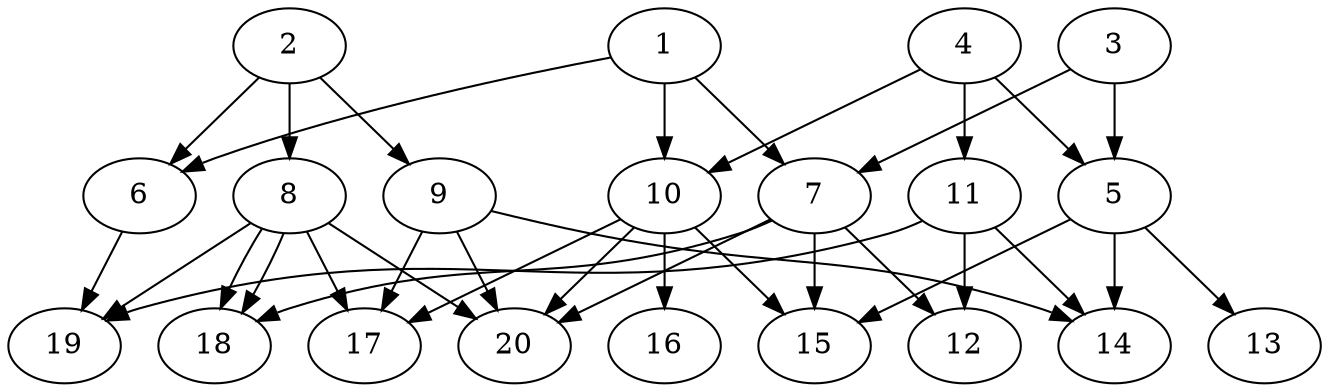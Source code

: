 // DAG automatically generated by daggen at Wed Jul 24 21:27:05 2019
// ./daggen --dot -n 20 --ccr 0.5 --fat 0.7 --regular 0.5 --density 0.5 --mindata 5242880 --maxdata 52428800 
digraph G {
  1 [size="50184192", alpha="0.13", expect_size="25092096"] 
  1 -> 6 [size ="25092096"]
  1 -> 7 [size ="25092096"]
  1 -> 10 [size ="25092096"]
  2 [size="69638144", alpha="0.10", expect_size="34819072"] 
  2 -> 6 [size ="34819072"]
  2 -> 8 [size ="34819072"]
  2 -> 9 [size ="34819072"]
  3 [size="83023872", alpha="0.03", expect_size="41511936"] 
  3 -> 5 [size ="41511936"]
  3 -> 7 [size ="41511936"]
  4 [size="28979200", alpha="0.05", expect_size="14489600"] 
  4 -> 5 [size ="14489600"]
  4 -> 10 [size ="14489600"]
  4 -> 11 [size ="14489600"]
  5 [size="26585088", alpha="0.08", expect_size="13292544"] 
  5 -> 13 [size ="13292544"]
  5 -> 14 [size ="13292544"]
  5 -> 15 [size ="13292544"]
  6 [size="64829440", alpha="0.13", expect_size="32414720"] 
  6 -> 19 [size ="32414720"]
  7 [size="81410048", alpha="0.12", expect_size="40705024"] 
  7 -> 12 [size ="40705024"]
  7 -> 15 [size ="40705024"]
  7 -> 18 [size ="40705024"]
  7 -> 20 [size ="40705024"]
  8 [size="95289344", alpha="0.09", expect_size="47644672"] 
  8 -> 17 [size ="47644672"]
  8 -> 18 [size ="47644672"]
  8 -> 18 [size ="47644672"]
  8 -> 19 [size ="47644672"]
  8 -> 20 [size ="47644672"]
  9 [size="96264192", alpha="0.03", expect_size="48132096"] 
  9 -> 14 [size ="48132096"]
  9 -> 17 [size ="48132096"]
  9 -> 20 [size ="48132096"]
  10 [size="39864320", alpha="0.11", expect_size="19932160"] 
  10 -> 15 [size ="19932160"]
  10 -> 16 [size ="19932160"]
  10 -> 17 [size ="19932160"]
  10 -> 20 [size ="19932160"]
  11 [size="19179520", alpha="0.11", expect_size="9589760"] 
  11 -> 12 [size ="9589760"]
  11 -> 14 [size ="9589760"]
  11 -> 19 [size ="9589760"]
  12 [size="81920000", alpha="0.13", expect_size="40960000"] 
  13 [size="33675264", alpha="0.09", expect_size="16837632"] 
  14 [size="46059520", alpha="0.14", expect_size="23029760"] 
  15 [size="70662144", alpha="0.08", expect_size="35331072"] 
  16 [size="15118336", alpha="0.07", expect_size="7559168"] 
  17 [size="78348288", alpha="0.19", expect_size="39174144"] 
  18 [size="40048640", alpha="0.16", expect_size="20024320"] 
  19 [size="81428480", alpha="0.12", expect_size="40714240"] 
  20 [size="96163840", alpha="0.09", expect_size="48081920"] 
}
